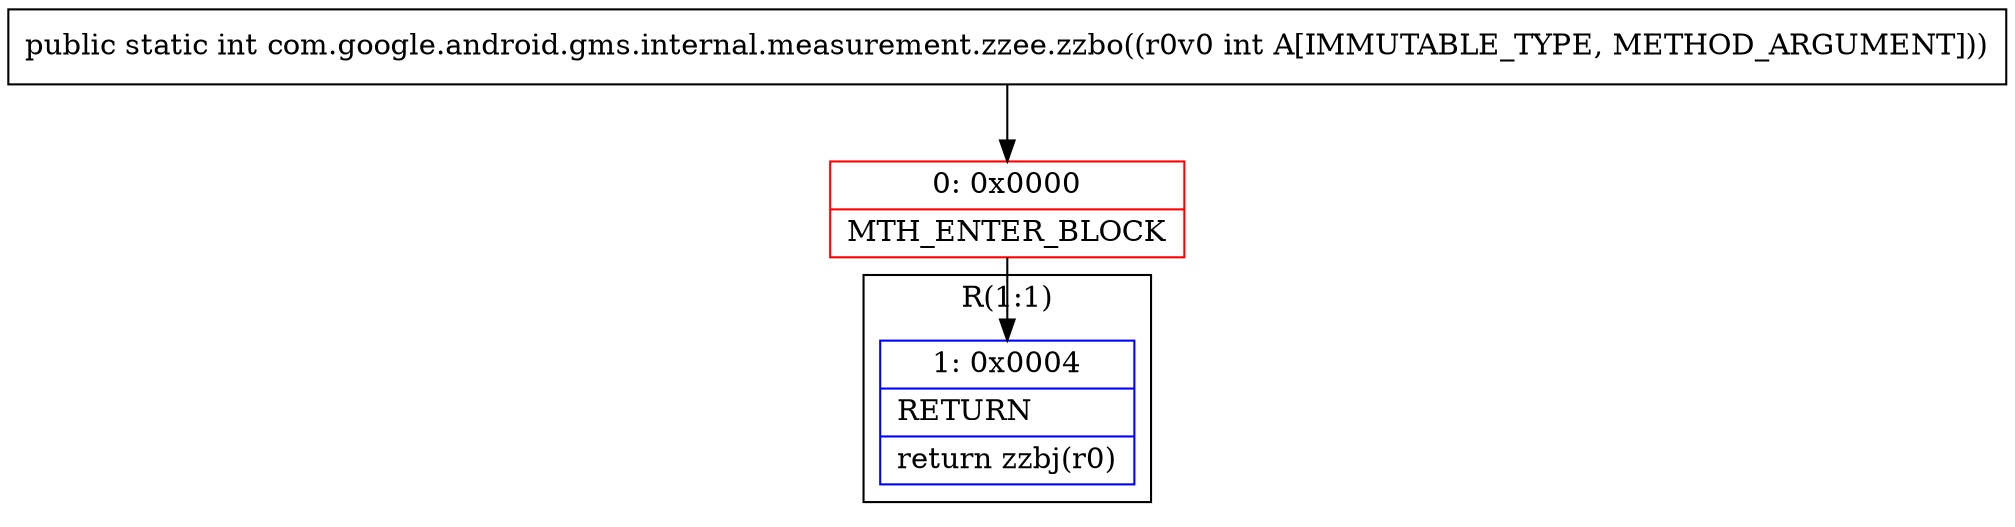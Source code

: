digraph "CFG forcom.google.android.gms.internal.measurement.zzee.zzbo(I)I" {
subgraph cluster_Region_1073396185 {
label = "R(1:1)";
node [shape=record,color=blue];
Node_1 [shape=record,label="{1\:\ 0x0004|RETURN\l|return zzbj(r0)\l}"];
}
Node_0 [shape=record,color=red,label="{0\:\ 0x0000|MTH_ENTER_BLOCK\l}"];
MethodNode[shape=record,label="{public static int com.google.android.gms.internal.measurement.zzee.zzbo((r0v0 int A[IMMUTABLE_TYPE, METHOD_ARGUMENT])) }"];
MethodNode -> Node_0;
Node_0 -> Node_1;
}

